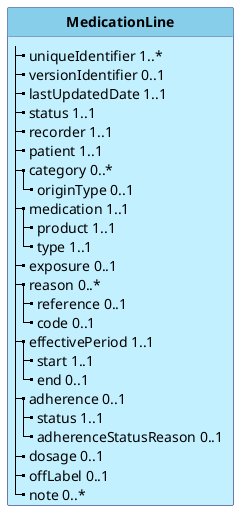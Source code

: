 @startuml
skinparam linetype polyline
hide circle
hide stereotype

skinparam class {
 BorderColor #505090
 BackgroundColor APPLICATION
 HeaderBackgroundColor SkyBlue
}

class "**MedicationLine**" as MedicationLine {
  |_ uniqueIdentifier 1..*   
  |_ versionIdentifier 0..1   
  |_ lastUpdatedDate 1..1   
  |_ status 1..1   
  |_ recorder 1..1   
  |_ patient 1..1   
  |_ category 0..*   
    |_ originType 0..1   
  |_ medication 1..1   
    |_ product 1..1   
    |_ type 1..1   
  |_ exposure 0..1   
  |_ reason 0..*   
    |_ reference 0..1   
    |_ code 0..1   
  |_ effectivePeriod 1..1   
    |_ start 1..1   
    |_ end 0..1   
  |_ adherence 0..1   
    |_ status 1..1   
    |_ adherenceStatusReason 0..1   
  |_ dosage 0..1   
  |_ offLabel 0..1   
  |_ note 0..*   
}
@enduml